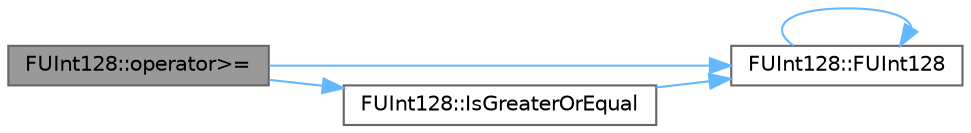 digraph "FUInt128::operator&gt;="
{
 // INTERACTIVE_SVG=YES
 // LATEX_PDF_SIZE
  bgcolor="transparent";
  edge [fontname=Helvetica,fontsize=10,labelfontname=Helvetica,labelfontsize=10];
  node [fontname=Helvetica,fontsize=10,shape=box,height=0.2,width=0.4];
  rankdir="LR";
  Node1 [id="Node000001",label="FUInt128::operator\>=",height=0.2,width=0.4,color="gray40", fillcolor="grey60", style="filled", fontcolor="black",tooltip=" "];
  Node1 -> Node2 [id="edge1_Node000001_Node000002",color="steelblue1",style="solid",tooltip=" "];
  Node2 [id="Node000002",label="FUInt128::FUInt128",height=0.2,width=0.4,color="grey40", fillcolor="white", style="filled",URL="$d2/d3f/classFUInt128.html#afcfac799ccf20d7f78b93274b2530cde",tooltip="Default constructors."];
  Node2 -> Node2 [id="edge2_Node000002_Node000002",color="steelblue1",style="solid",tooltip=" "];
  Node1 -> Node3 [id="edge3_Node000001_Node000003",color="steelblue1",style="solid",tooltip=" "];
  Node3 [id="Node000003",label="FUInt128::IsGreaterOrEqual",height=0.2,width=0.4,color="grey40", fillcolor="white", style="filled",URL="$d2/d3f/classFUInt128.html#a650ad53c776e65905fb736048fcd307a",tooltip="this >= Other"];
  Node3 -> Node2 [id="edge4_Node000003_Node000002",color="steelblue1",style="solid",tooltip=" "];
}
